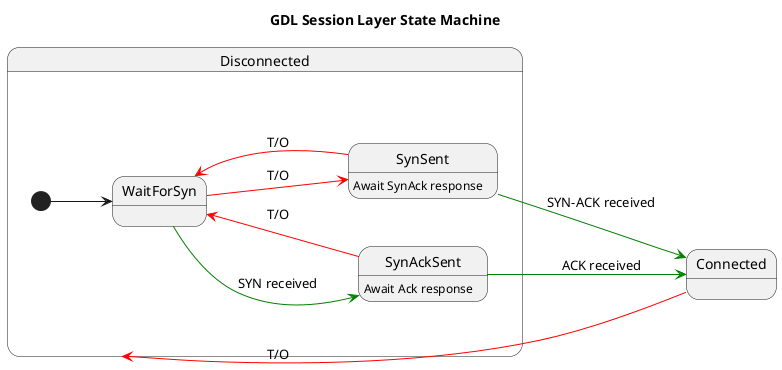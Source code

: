 @startuml

title GDL Session Layer State Machine

left to right direction

state Connected

state Disconnected {
  state WaitForSyn
  state SynSent : Await SynAck response
  state SynAckSent : Await Ack response

  [*] --> WaitForSyn

  ' If we are the initiator
  WaitForSyn -[#red]-> SynSent : T/O
  SynSent -[#red]-> WaitForSyn : T/O
  SynSent -[#green]-> Connected : SYN-ACK received

  ' If we are the responder
  WaitForSyn -[#green]-> SynAckSent : SYN received
  SynAckSent -[#red]-> WaitForSyn : T/O
  SynAckSent -[#green]-> Connected : ACK received
}

Connected -[#red]-> Disconnected : T/O

@enduml